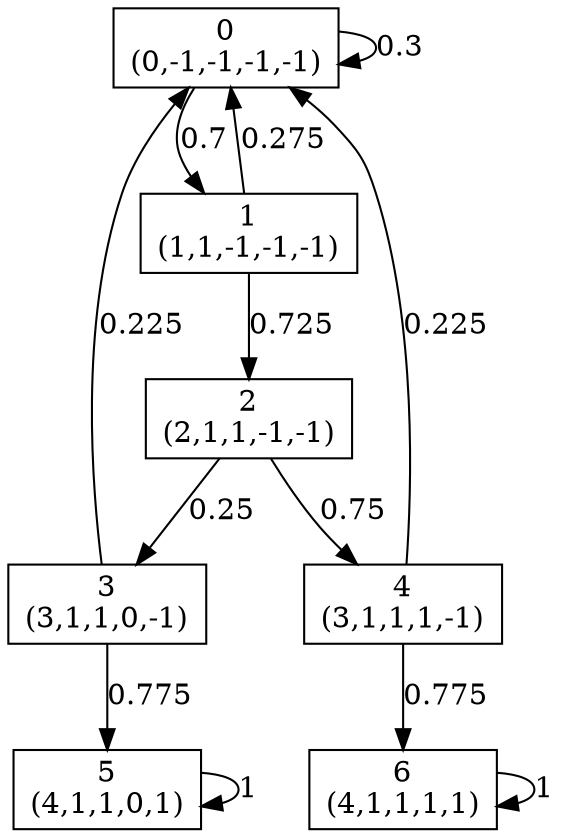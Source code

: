 digraph P {
node [shape=box];
0 -> 0 [ label="0.3" ];
0 -> 1 [ label="0.7" ];
1 -> 0 [ label="0.275" ];
1 -> 2 [ label="0.725" ];
2 -> 3 [ label="0.25" ];
2 -> 4 [ label="0.75" ];
3 -> 0 [ label="0.225" ];
3 -> 5 [ label="0.775" ];
4 -> 0 [ label="0.225" ];
4 -> 6 [ label="0.775" ];
5 -> 5 [ label="1" ];
6 -> 6 [ label="1" ];
0 [label="0\n(0,-1,-1,-1,-1)"];
1 [label="1\n(1,1,-1,-1,-1)"];
2 [label="2\n(2,1,1,-1,-1)"];
3 [label="3\n(3,1,1,0,-1)"];
4 [label="4\n(3,1,1,1,-1)"];
5 [label="5\n(4,1,1,0,1)"];
6 [label="6\n(4,1,1,1,1)"];
}
